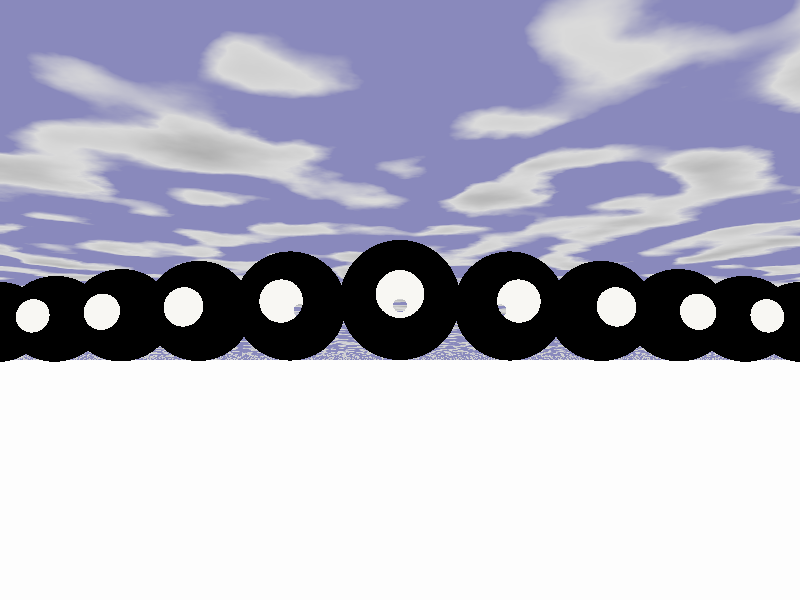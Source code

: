 #include "colors.inc"
#include "shapes.inc"
#include "textures.inc"  

#declare posX = 0;
#declare posY = 0;
#declare posZ = 0;  
#declare Xinc = 2;
#declare Yinc = -0.01;
#declare Zinc = 1; 
#declare qBall = 8;


camera {
    location <0,-1,-10>
    look_at <0,0,0>
}                  


//global_settings { ambient_light rgb<0,0,0> }
  
#declare Omnibal =  
difference{
    sphere{    
        <posX,posY,posZ>, 1
        finish{
            ambient 0.5
            diffuse 0.5
            specular 0.1
            roughness 0
            phong 1    
            phong_size 0
            reflection 1
        } 
    }
    cone{
        <posX,posY,posZ-2> 0.5
        <posX,posY,posZ+2> 0
        texture{
            Silver3
        }
        
    }  
} 

#for (i, 0, qBall) 
    object {Omnibal translate <posX, posY, posZ>}   
    #declare posX = posX+Xinc;
    #declare posY = posY+Yinc;      
    #declare posZ = posZ+Zinc;
    object {Omnibal translate <-posX, posY, posZ>}   
#end      
  


plane {
    y, 1
    texture{
        Blue_Sky
    }
}
   
plane {
    y, -2
    material{
        M_Glass3
    }
}   
 
light_source{
    <2,1,2>
    color White
    spotlight 
    point_at<0,0,0>   
    tightness 0
    radius 10
    falloff 12
}
             
light_source{
    <-1,0,3>
    color Red
    area_light <4,0,0>, <0,0,4> 4,4
    adaptive 1
    jitter    
}
